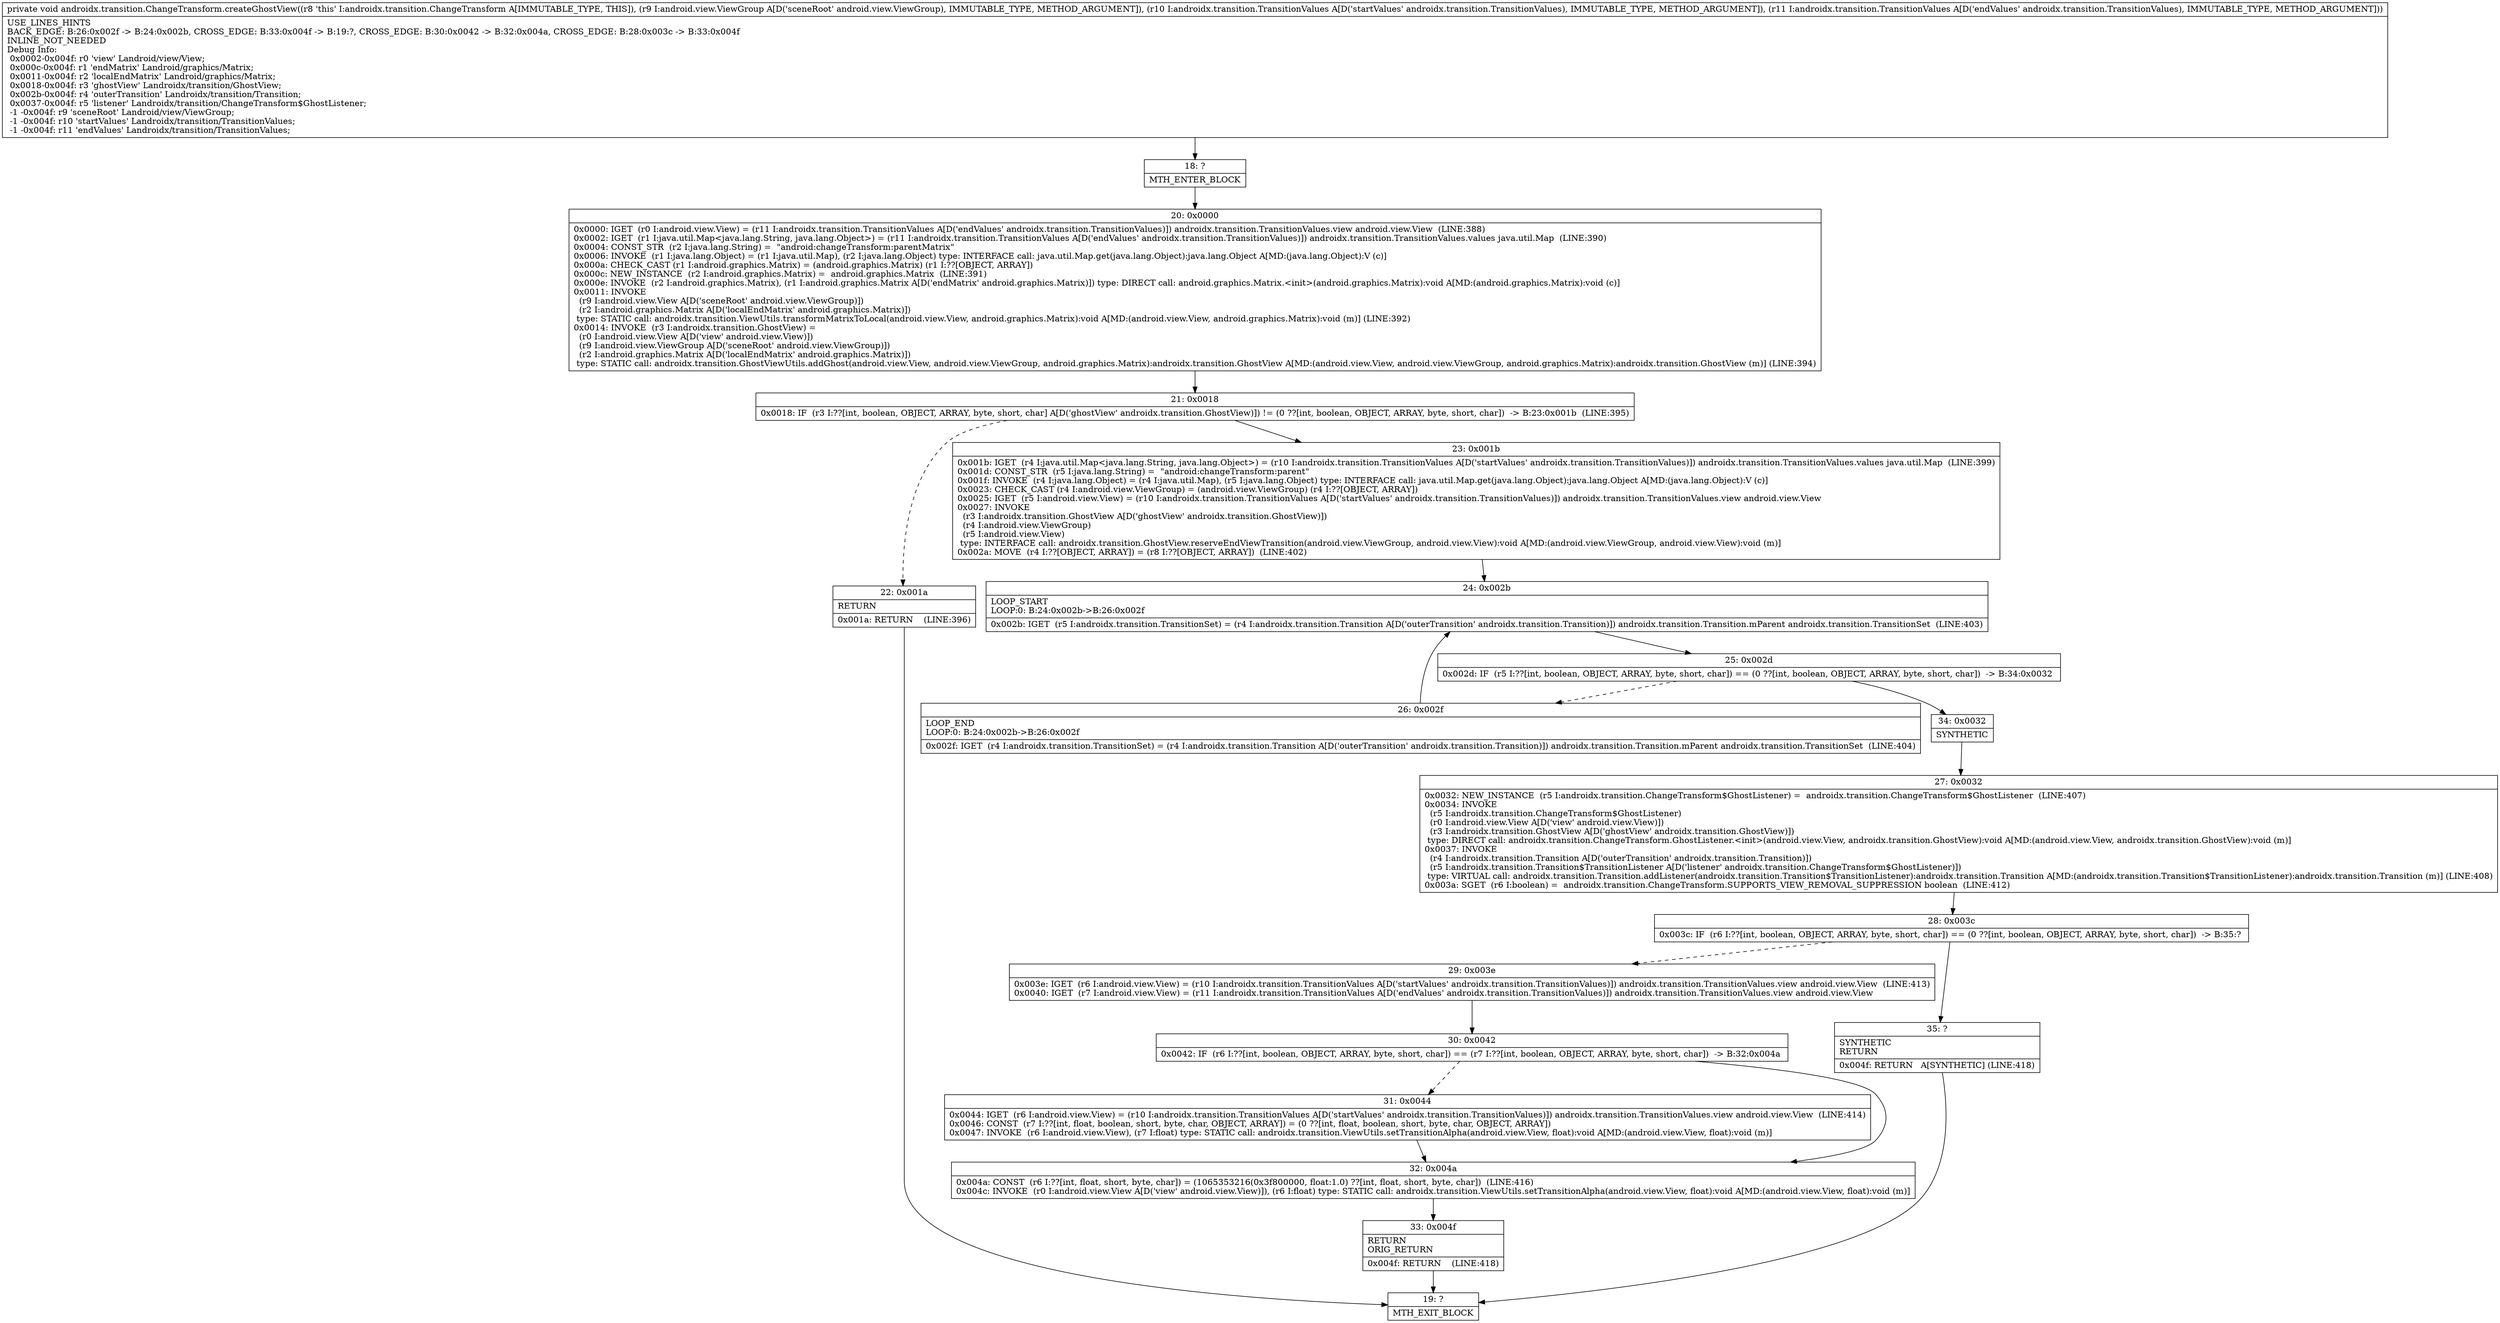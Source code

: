 digraph "CFG forandroidx.transition.ChangeTransform.createGhostView(Landroid\/view\/ViewGroup;Landroidx\/transition\/TransitionValues;Landroidx\/transition\/TransitionValues;)V" {
Node_18 [shape=record,label="{18\:\ ?|MTH_ENTER_BLOCK\l}"];
Node_20 [shape=record,label="{20\:\ 0x0000|0x0000: IGET  (r0 I:android.view.View) = (r11 I:androidx.transition.TransitionValues A[D('endValues' androidx.transition.TransitionValues)]) androidx.transition.TransitionValues.view android.view.View  (LINE:388)\l0x0002: IGET  (r1 I:java.util.Map\<java.lang.String, java.lang.Object\>) = (r11 I:androidx.transition.TransitionValues A[D('endValues' androidx.transition.TransitionValues)]) androidx.transition.TransitionValues.values java.util.Map  (LINE:390)\l0x0004: CONST_STR  (r2 I:java.lang.String) =  \"android:changeTransform:parentMatrix\" \l0x0006: INVOKE  (r1 I:java.lang.Object) = (r1 I:java.util.Map), (r2 I:java.lang.Object) type: INTERFACE call: java.util.Map.get(java.lang.Object):java.lang.Object A[MD:(java.lang.Object):V (c)]\l0x000a: CHECK_CAST (r1 I:android.graphics.Matrix) = (android.graphics.Matrix) (r1 I:??[OBJECT, ARRAY]) \l0x000c: NEW_INSTANCE  (r2 I:android.graphics.Matrix) =  android.graphics.Matrix  (LINE:391)\l0x000e: INVOKE  (r2 I:android.graphics.Matrix), (r1 I:android.graphics.Matrix A[D('endMatrix' android.graphics.Matrix)]) type: DIRECT call: android.graphics.Matrix.\<init\>(android.graphics.Matrix):void A[MD:(android.graphics.Matrix):void (c)]\l0x0011: INVOKE  \l  (r9 I:android.view.View A[D('sceneRoot' android.view.ViewGroup)])\l  (r2 I:android.graphics.Matrix A[D('localEndMatrix' android.graphics.Matrix)])\l type: STATIC call: androidx.transition.ViewUtils.transformMatrixToLocal(android.view.View, android.graphics.Matrix):void A[MD:(android.view.View, android.graphics.Matrix):void (m)] (LINE:392)\l0x0014: INVOKE  (r3 I:androidx.transition.GhostView) = \l  (r0 I:android.view.View A[D('view' android.view.View)])\l  (r9 I:android.view.ViewGroup A[D('sceneRoot' android.view.ViewGroup)])\l  (r2 I:android.graphics.Matrix A[D('localEndMatrix' android.graphics.Matrix)])\l type: STATIC call: androidx.transition.GhostViewUtils.addGhost(android.view.View, android.view.ViewGroup, android.graphics.Matrix):androidx.transition.GhostView A[MD:(android.view.View, android.view.ViewGroup, android.graphics.Matrix):androidx.transition.GhostView (m)] (LINE:394)\l}"];
Node_21 [shape=record,label="{21\:\ 0x0018|0x0018: IF  (r3 I:??[int, boolean, OBJECT, ARRAY, byte, short, char] A[D('ghostView' androidx.transition.GhostView)]) != (0 ??[int, boolean, OBJECT, ARRAY, byte, short, char])  \-\> B:23:0x001b  (LINE:395)\l}"];
Node_22 [shape=record,label="{22\:\ 0x001a|RETURN\l|0x001a: RETURN    (LINE:396)\l}"];
Node_19 [shape=record,label="{19\:\ ?|MTH_EXIT_BLOCK\l}"];
Node_23 [shape=record,label="{23\:\ 0x001b|0x001b: IGET  (r4 I:java.util.Map\<java.lang.String, java.lang.Object\>) = (r10 I:androidx.transition.TransitionValues A[D('startValues' androidx.transition.TransitionValues)]) androidx.transition.TransitionValues.values java.util.Map  (LINE:399)\l0x001d: CONST_STR  (r5 I:java.lang.String) =  \"android:changeTransform:parent\" \l0x001f: INVOKE  (r4 I:java.lang.Object) = (r4 I:java.util.Map), (r5 I:java.lang.Object) type: INTERFACE call: java.util.Map.get(java.lang.Object):java.lang.Object A[MD:(java.lang.Object):V (c)]\l0x0023: CHECK_CAST (r4 I:android.view.ViewGroup) = (android.view.ViewGroup) (r4 I:??[OBJECT, ARRAY]) \l0x0025: IGET  (r5 I:android.view.View) = (r10 I:androidx.transition.TransitionValues A[D('startValues' androidx.transition.TransitionValues)]) androidx.transition.TransitionValues.view android.view.View \l0x0027: INVOKE  \l  (r3 I:androidx.transition.GhostView A[D('ghostView' androidx.transition.GhostView)])\l  (r4 I:android.view.ViewGroup)\l  (r5 I:android.view.View)\l type: INTERFACE call: androidx.transition.GhostView.reserveEndViewTransition(android.view.ViewGroup, android.view.View):void A[MD:(android.view.ViewGroup, android.view.View):void (m)]\l0x002a: MOVE  (r4 I:??[OBJECT, ARRAY]) = (r8 I:??[OBJECT, ARRAY])  (LINE:402)\l}"];
Node_24 [shape=record,label="{24\:\ 0x002b|LOOP_START\lLOOP:0: B:24:0x002b\-\>B:26:0x002f\l|0x002b: IGET  (r5 I:androidx.transition.TransitionSet) = (r4 I:androidx.transition.Transition A[D('outerTransition' androidx.transition.Transition)]) androidx.transition.Transition.mParent androidx.transition.TransitionSet  (LINE:403)\l}"];
Node_25 [shape=record,label="{25\:\ 0x002d|0x002d: IF  (r5 I:??[int, boolean, OBJECT, ARRAY, byte, short, char]) == (0 ??[int, boolean, OBJECT, ARRAY, byte, short, char])  \-\> B:34:0x0032 \l}"];
Node_26 [shape=record,label="{26\:\ 0x002f|LOOP_END\lLOOP:0: B:24:0x002b\-\>B:26:0x002f\l|0x002f: IGET  (r4 I:androidx.transition.TransitionSet) = (r4 I:androidx.transition.Transition A[D('outerTransition' androidx.transition.Transition)]) androidx.transition.Transition.mParent androidx.transition.TransitionSet  (LINE:404)\l}"];
Node_34 [shape=record,label="{34\:\ 0x0032|SYNTHETIC\l}"];
Node_27 [shape=record,label="{27\:\ 0x0032|0x0032: NEW_INSTANCE  (r5 I:androidx.transition.ChangeTransform$GhostListener) =  androidx.transition.ChangeTransform$GhostListener  (LINE:407)\l0x0034: INVOKE  \l  (r5 I:androidx.transition.ChangeTransform$GhostListener)\l  (r0 I:android.view.View A[D('view' android.view.View)])\l  (r3 I:androidx.transition.GhostView A[D('ghostView' androidx.transition.GhostView)])\l type: DIRECT call: androidx.transition.ChangeTransform.GhostListener.\<init\>(android.view.View, androidx.transition.GhostView):void A[MD:(android.view.View, androidx.transition.GhostView):void (m)]\l0x0037: INVOKE  \l  (r4 I:androidx.transition.Transition A[D('outerTransition' androidx.transition.Transition)])\l  (r5 I:androidx.transition.Transition$TransitionListener A[D('listener' androidx.transition.ChangeTransform$GhostListener)])\l type: VIRTUAL call: androidx.transition.Transition.addListener(androidx.transition.Transition$TransitionListener):androidx.transition.Transition A[MD:(androidx.transition.Transition$TransitionListener):androidx.transition.Transition (m)] (LINE:408)\l0x003a: SGET  (r6 I:boolean) =  androidx.transition.ChangeTransform.SUPPORTS_VIEW_REMOVAL_SUPPRESSION boolean  (LINE:412)\l}"];
Node_28 [shape=record,label="{28\:\ 0x003c|0x003c: IF  (r6 I:??[int, boolean, OBJECT, ARRAY, byte, short, char]) == (0 ??[int, boolean, OBJECT, ARRAY, byte, short, char])  \-\> B:35:? \l}"];
Node_29 [shape=record,label="{29\:\ 0x003e|0x003e: IGET  (r6 I:android.view.View) = (r10 I:androidx.transition.TransitionValues A[D('startValues' androidx.transition.TransitionValues)]) androidx.transition.TransitionValues.view android.view.View  (LINE:413)\l0x0040: IGET  (r7 I:android.view.View) = (r11 I:androidx.transition.TransitionValues A[D('endValues' androidx.transition.TransitionValues)]) androidx.transition.TransitionValues.view android.view.View \l}"];
Node_30 [shape=record,label="{30\:\ 0x0042|0x0042: IF  (r6 I:??[int, boolean, OBJECT, ARRAY, byte, short, char]) == (r7 I:??[int, boolean, OBJECT, ARRAY, byte, short, char])  \-\> B:32:0x004a \l}"];
Node_31 [shape=record,label="{31\:\ 0x0044|0x0044: IGET  (r6 I:android.view.View) = (r10 I:androidx.transition.TransitionValues A[D('startValues' androidx.transition.TransitionValues)]) androidx.transition.TransitionValues.view android.view.View  (LINE:414)\l0x0046: CONST  (r7 I:??[int, float, boolean, short, byte, char, OBJECT, ARRAY]) = (0 ??[int, float, boolean, short, byte, char, OBJECT, ARRAY]) \l0x0047: INVOKE  (r6 I:android.view.View), (r7 I:float) type: STATIC call: androidx.transition.ViewUtils.setTransitionAlpha(android.view.View, float):void A[MD:(android.view.View, float):void (m)]\l}"];
Node_32 [shape=record,label="{32\:\ 0x004a|0x004a: CONST  (r6 I:??[int, float, short, byte, char]) = (1065353216(0x3f800000, float:1.0) ??[int, float, short, byte, char])  (LINE:416)\l0x004c: INVOKE  (r0 I:android.view.View A[D('view' android.view.View)]), (r6 I:float) type: STATIC call: androidx.transition.ViewUtils.setTransitionAlpha(android.view.View, float):void A[MD:(android.view.View, float):void (m)]\l}"];
Node_33 [shape=record,label="{33\:\ 0x004f|RETURN\lORIG_RETURN\l|0x004f: RETURN    (LINE:418)\l}"];
Node_35 [shape=record,label="{35\:\ ?|SYNTHETIC\lRETURN\l|0x004f: RETURN   A[SYNTHETIC] (LINE:418)\l}"];
MethodNode[shape=record,label="{private void androidx.transition.ChangeTransform.createGhostView((r8 'this' I:androidx.transition.ChangeTransform A[IMMUTABLE_TYPE, THIS]), (r9 I:android.view.ViewGroup A[D('sceneRoot' android.view.ViewGroup), IMMUTABLE_TYPE, METHOD_ARGUMENT]), (r10 I:androidx.transition.TransitionValues A[D('startValues' androidx.transition.TransitionValues), IMMUTABLE_TYPE, METHOD_ARGUMENT]), (r11 I:androidx.transition.TransitionValues A[D('endValues' androidx.transition.TransitionValues), IMMUTABLE_TYPE, METHOD_ARGUMENT]))  | USE_LINES_HINTS\lBACK_EDGE: B:26:0x002f \-\> B:24:0x002b, CROSS_EDGE: B:33:0x004f \-\> B:19:?, CROSS_EDGE: B:30:0x0042 \-\> B:32:0x004a, CROSS_EDGE: B:28:0x003c \-\> B:33:0x004f\lINLINE_NOT_NEEDED\lDebug Info:\l  0x0002\-0x004f: r0 'view' Landroid\/view\/View;\l  0x000c\-0x004f: r1 'endMatrix' Landroid\/graphics\/Matrix;\l  0x0011\-0x004f: r2 'localEndMatrix' Landroid\/graphics\/Matrix;\l  0x0018\-0x004f: r3 'ghostView' Landroidx\/transition\/GhostView;\l  0x002b\-0x004f: r4 'outerTransition' Landroidx\/transition\/Transition;\l  0x0037\-0x004f: r5 'listener' Landroidx\/transition\/ChangeTransform$GhostListener;\l  \-1 \-0x004f: r9 'sceneRoot' Landroid\/view\/ViewGroup;\l  \-1 \-0x004f: r10 'startValues' Landroidx\/transition\/TransitionValues;\l  \-1 \-0x004f: r11 'endValues' Landroidx\/transition\/TransitionValues;\l}"];
MethodNode -> Node_18;Node_18 -> Node_20;
Node_20 -> Node_21;
Node_21 -> Node_22[style=dashed];
Node_21 -> Node_23;
Node_22 -> Node_19;
Node_23 -> Node_24;
Node_24 -> Node_25;
Node_25 -> Node_26[style=dashed];
Node_25 -> Node_34;
Node_26 -> Node_24;
Node_34 -> Node_27;
Node_27 -> Node_28;
Node_28 -> Node_29[style=dashed];
Node_28 -> Node_35;
Node_29 -> Node_30;
Node_30 -> Node_31[style=dashed];
Node_30 -> Node_32;
Node_31 -> Node_32;
Node_32 -> Node_33;
Node_33 -> Node_19;
Node_35 -> Node_19;
}

